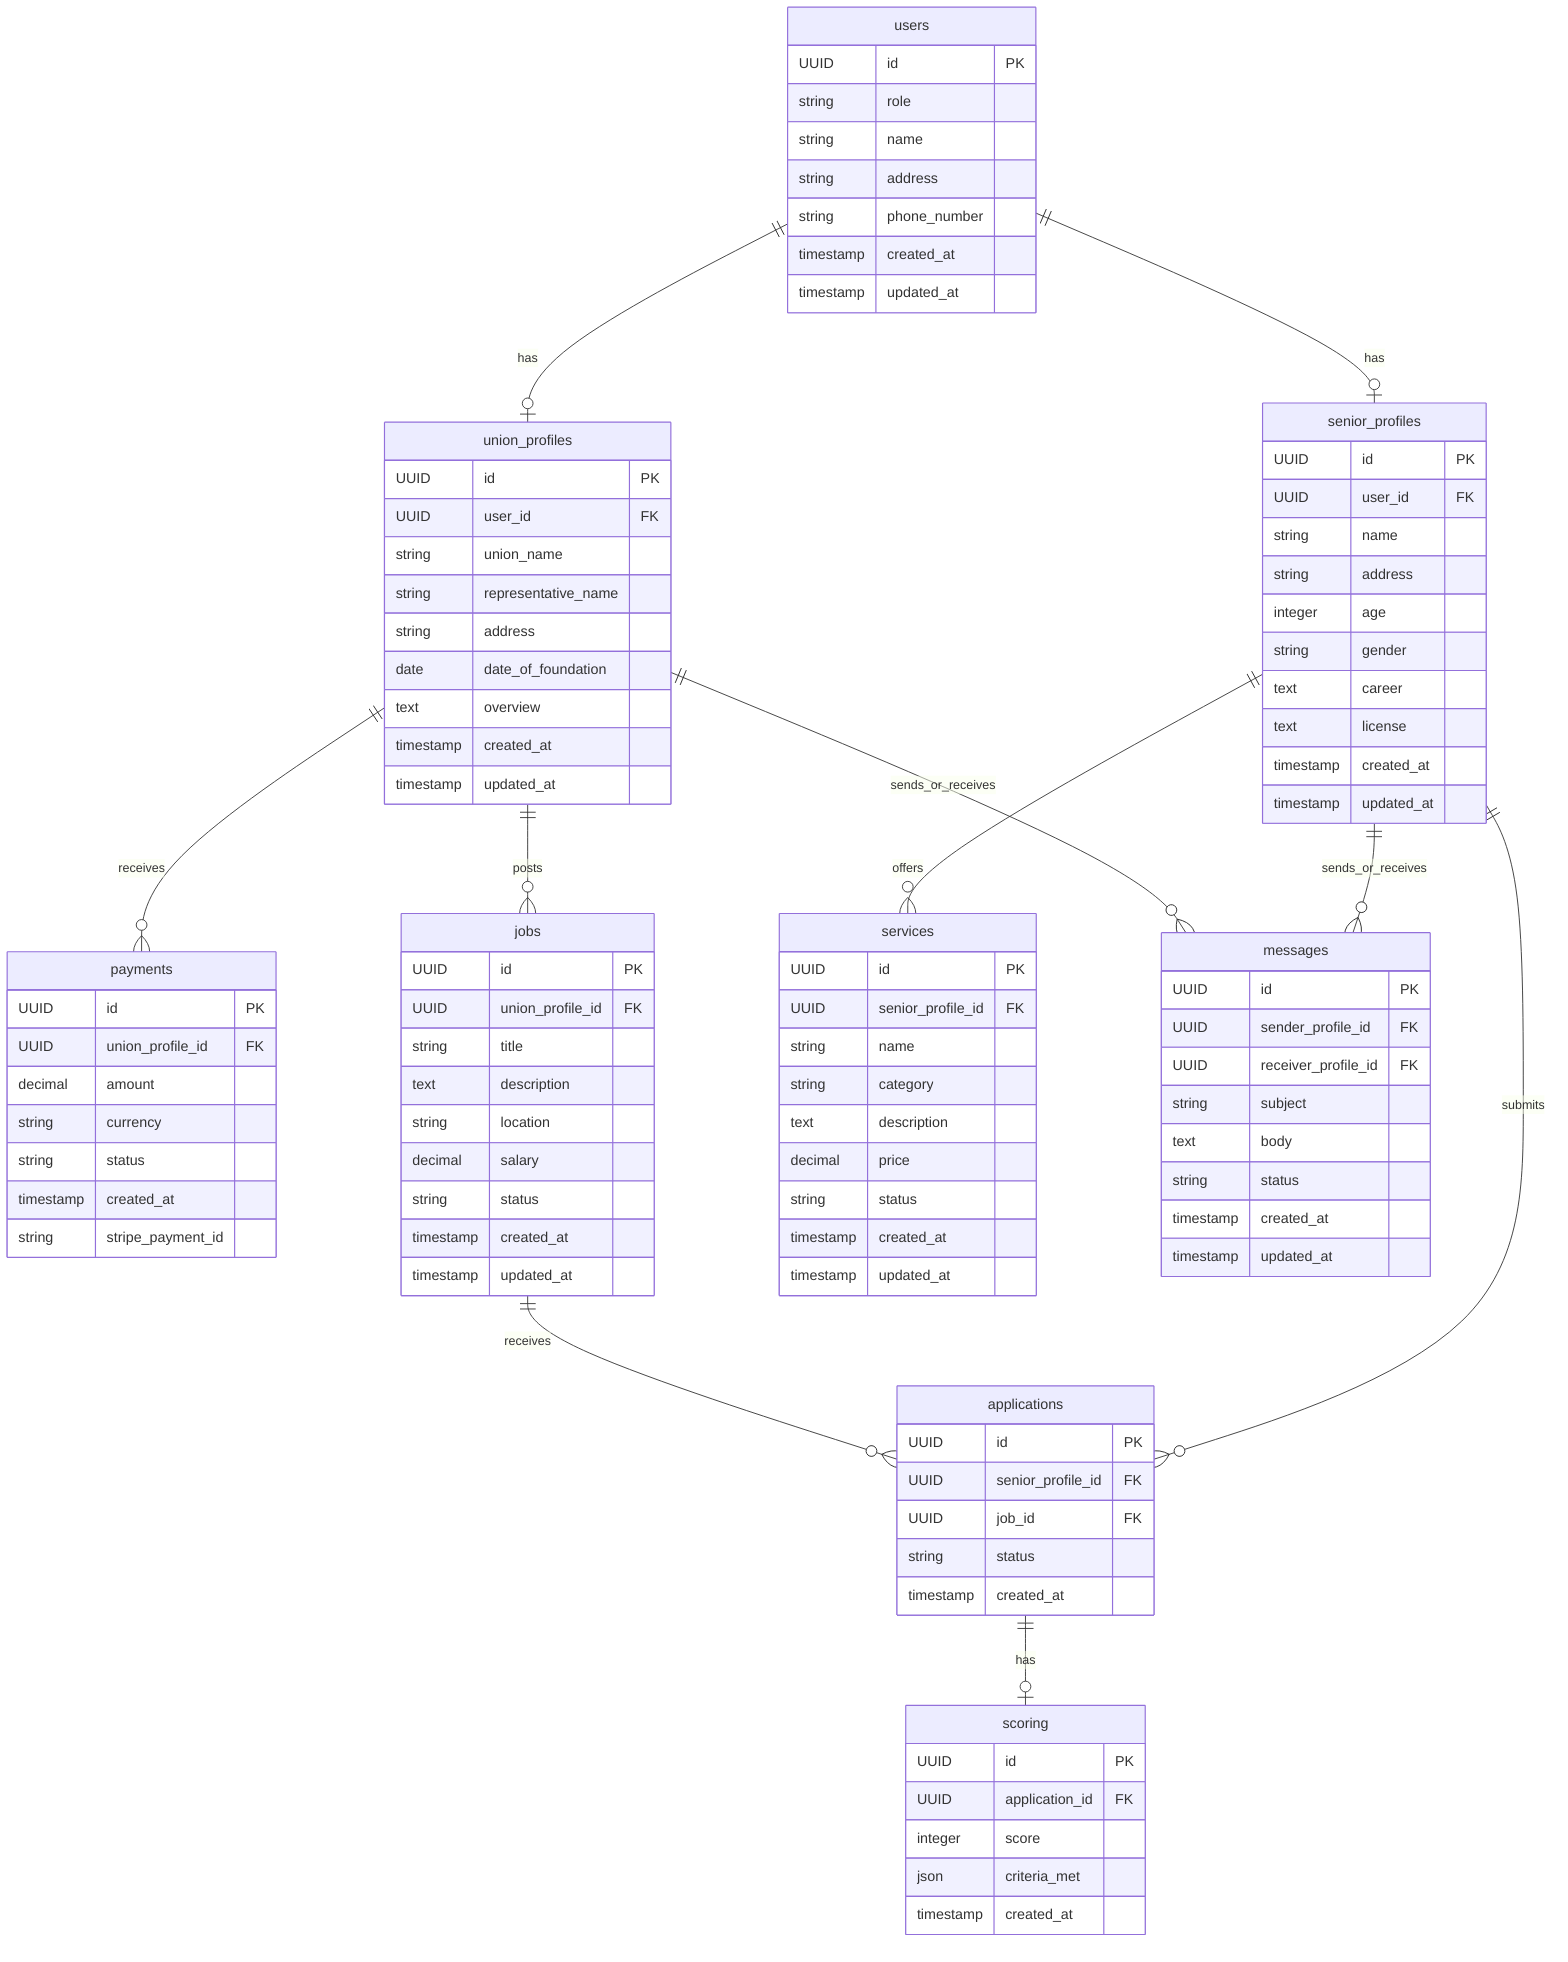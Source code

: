 erDiagram
    users ||--o| senior_profiles : has
    users ||--o| union_profiles : has
    union_profiles ||--o{ payments : receives
    union_profiles ||--o{ jobs : posts
    senior_profiles ||--o{ applications : submits
    jobs ||--o{ applications : receives
    applications ||--o| scoring : has
    senior_profiles ||--o{ services : offers
    senior_profiles ||--o{ messages : sends_or_receives
    union_profiles ||--o{ messages : sends_or_receives

    users {
        UUID id PK
        string role
        string name
        string address
        string phone_number
        timestamp created_at
        timestamp updated_at
    }

    senior_profiles {
        UUID id PK
        UUID user_id FK
        string name
        string address
        integer age
        string gender
        text career
        text license
        timestamp created_at
        timestamp updated_at
    }

    union_profiles {
        UUID id PK
        UUID user_id FK
        string union_name
        string representative_name
        string address
        date date_of_foundation
        text overview
        timestamp created_at
        timestamp updated_at
    }

    payments {
        UUID id PK
        UUID union_profile_id FK
        decimal amount
        string currency
        string status
        timestamp created_at
        string stripe_payment_id
    }

    jobs {
        UUID id PK
        UUID union_profile_id FK
        string title
        text description
        string location
        decimal salary
        string status
        timestamp created_at
        timestamp updated_at
    }

    services {
        UUID id PK
        UUID senior_profile_id FK
        string name
        string category
        text description
        decimal price
        string status
        timestamp created_at
        timestamp updated_at
    }

    applications {
        UUID id PK
        UUID senior_profile_id FK
        UUID job_id FK
        string status
        timestamp created_at
    }

    scoring {
        UUID id PK
        UUID application_id FK
        integer score
        json criteria_met
        timestamp created_at
    }

    messages {
        UUID id PK
        UUID sender_profile_id FK
        UUID receiver_profile_id FK
        string subject
        text body
        string status
        timestamp created_at
        timestamp updated_at
    }